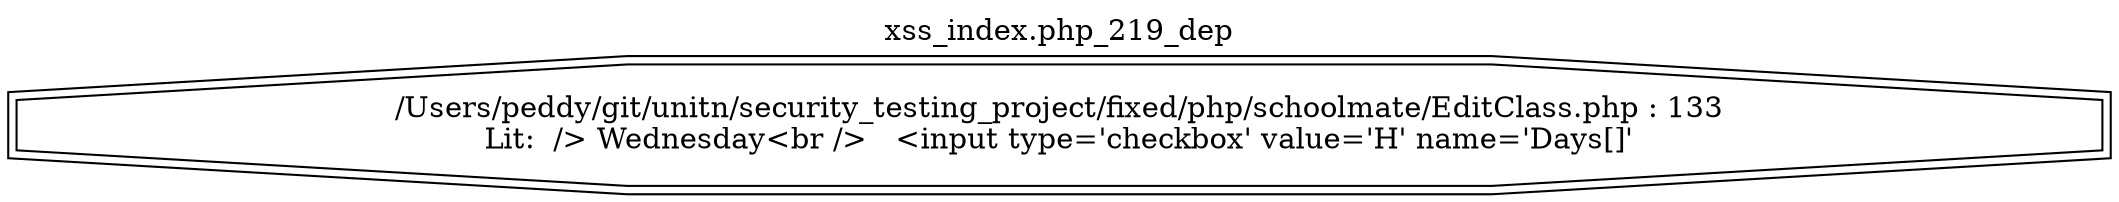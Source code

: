 digraph cfg {
  label="xss_index.php_219_dep";
  labelloc=t;
  n1 [shape=doubleoctagon, label="/Users/peddy/git/unitn/security_testing_project/fixed/php/schoolmate/EditClass.php : 133\nLit:  /> Wednesday<br />   <input type='checkbox' value='H' name='Days[]'\n"];
}
